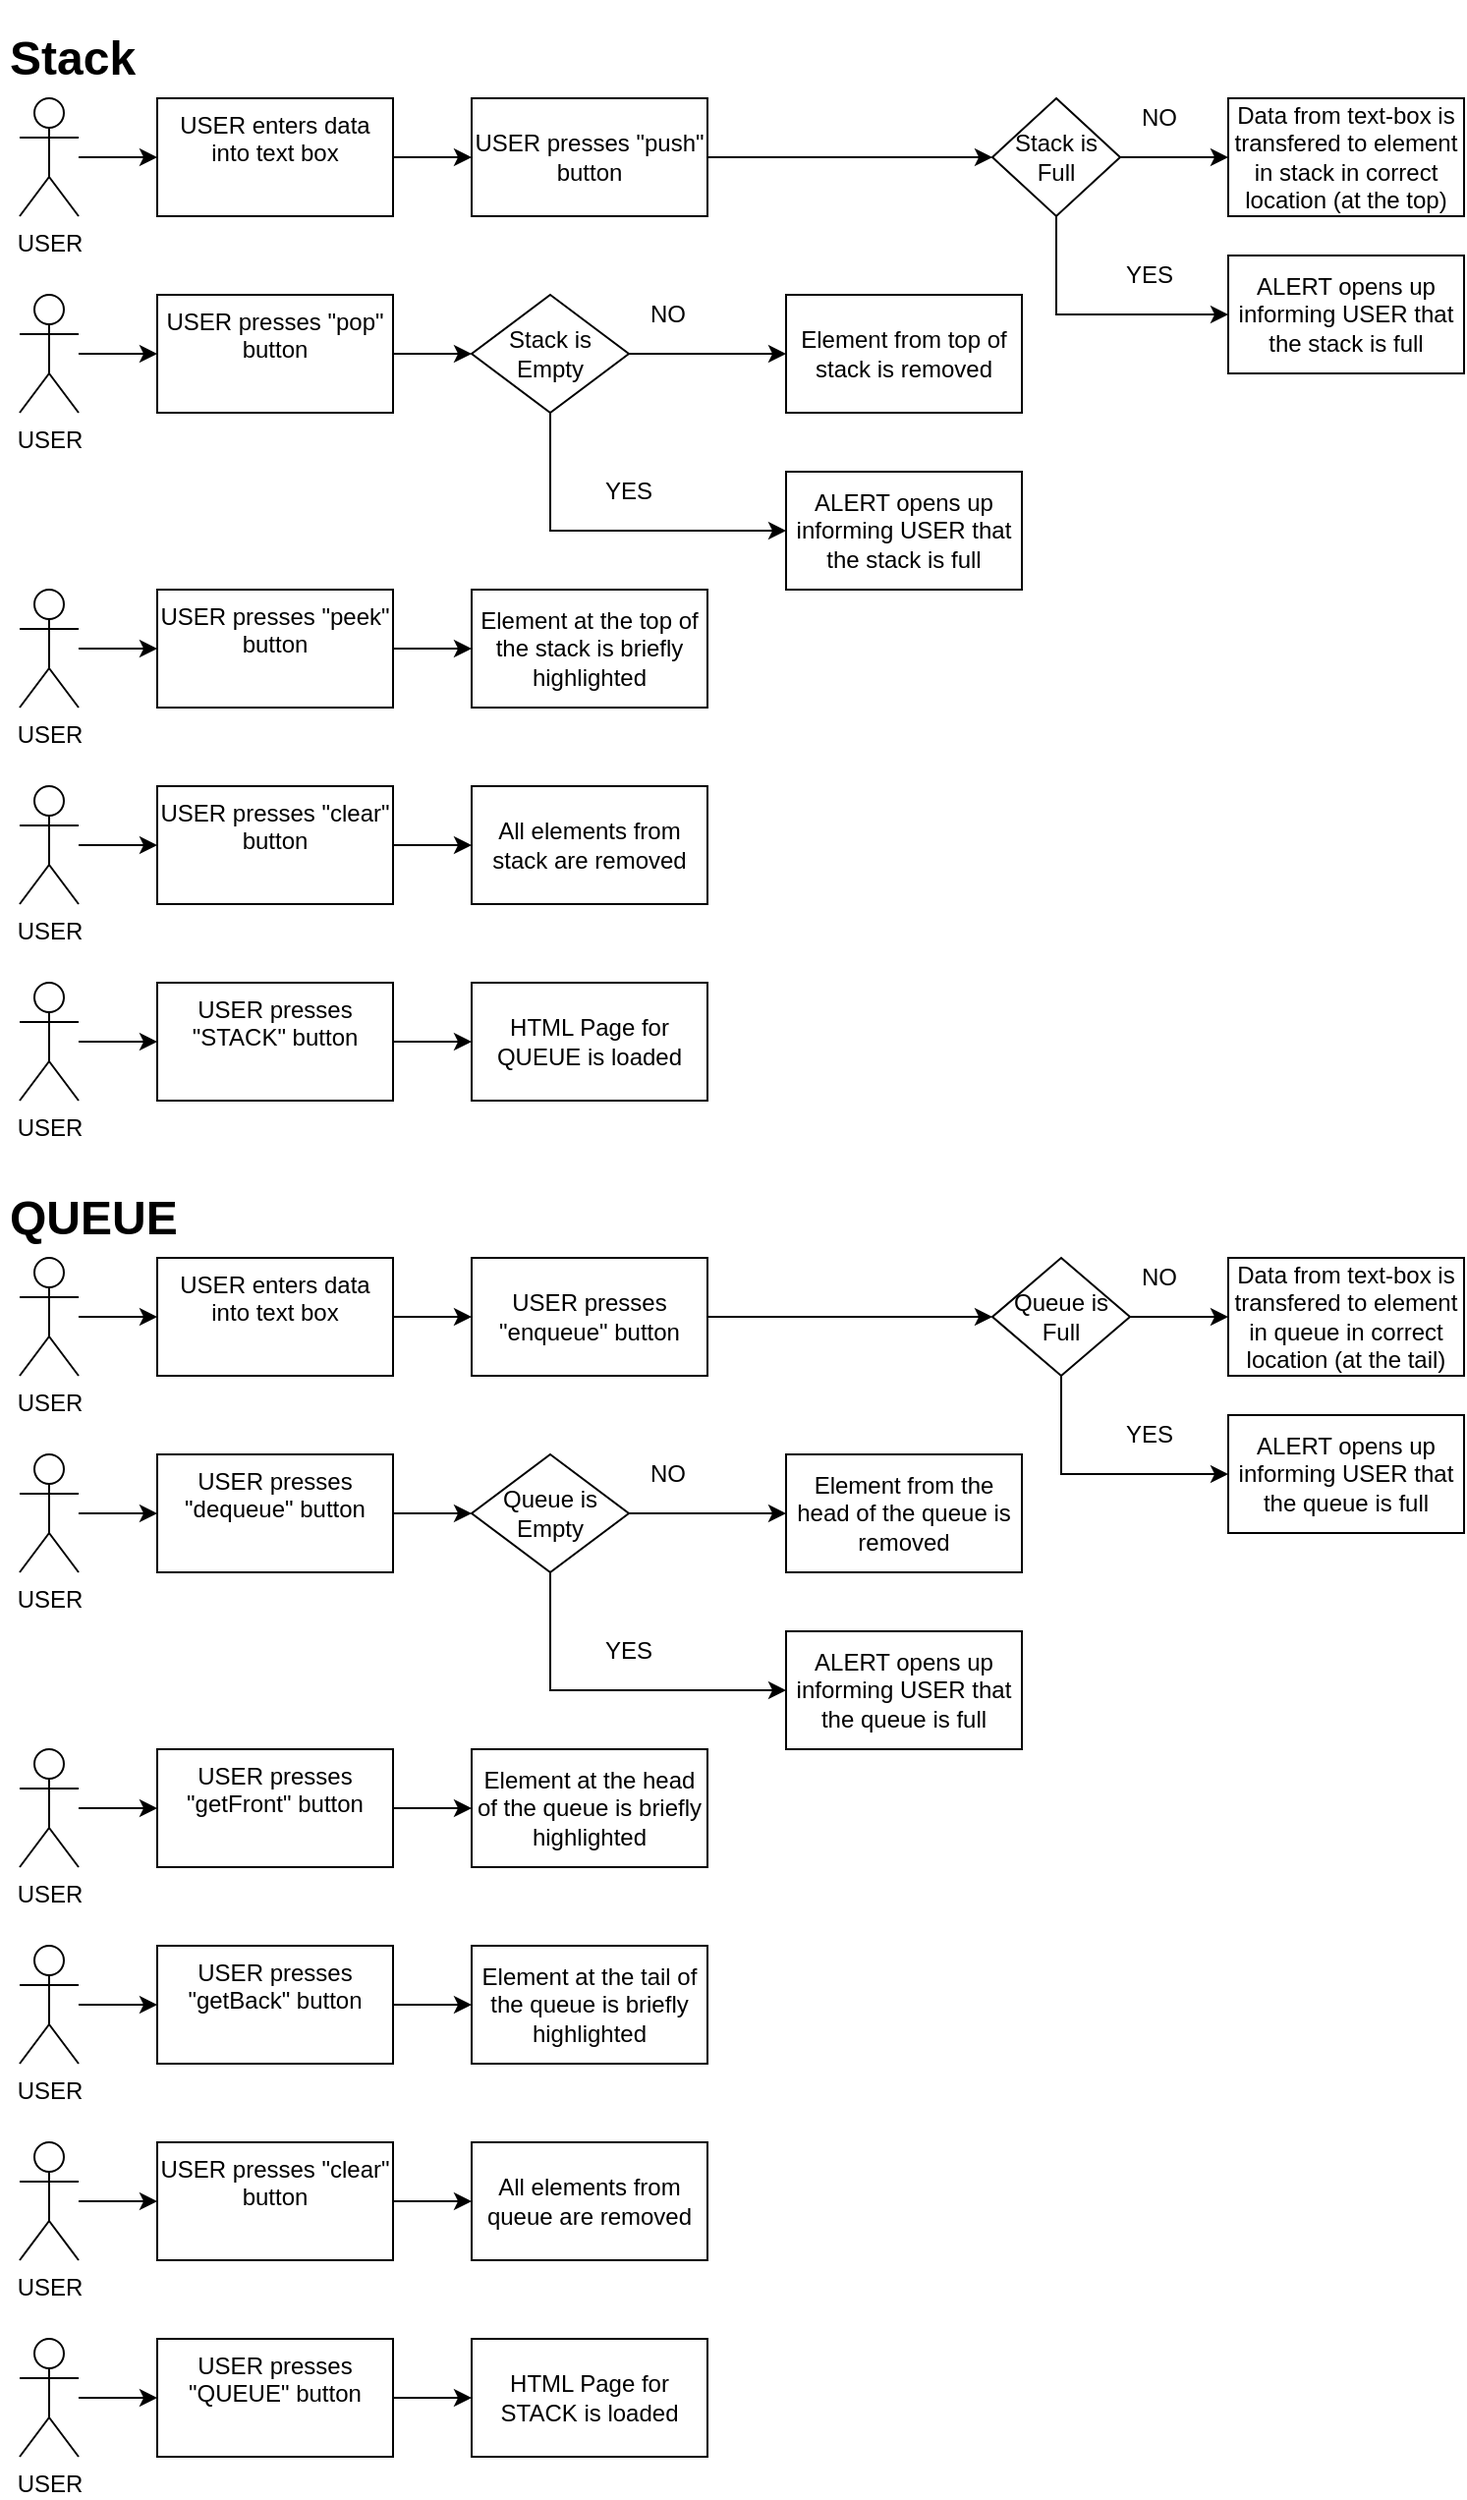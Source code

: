 <mxfile>
    <diagram id="hL4TvnnZ2mck4u1EhxXp" name="Page-1">
        <mxGraphModel dx="1004" dy="550" grid="1" gridSize="10" guides="1" tooltips="1" connect="1" arrows="1" fold="1" page="1" pageScale="1" pageWidth="850" pageHeight="1100" math="0" shadow="0">
            <root>
                <mxCell id="0"/>
                <mxCell id="1" parent="0"/>
                <mxCell id="4" style="edgeStyle=orthogonalEdgeStyle;rounded=0;orthogonalLoop=1;jettySize=auto;html=1;exitX=0.5;exitY=1;exitDx=0;exitDy=0;" parent="1" edge="1">
                    <mxGeometry relative="1" as="geometry">
                        <mxPoint x="100" y="120" as="sourcePoint"/>
                        <mxPoint x="100" y="120" as="targetPoint"/>
                    </mxGeometry>
                </mxCell>
                <mxCell id="9" value="" style="edgeStyle=orthogonalEdgeStyle;rounded=0;orthogonalLoop=1;jettySize=auto;html=1;" parent="1" source="5" target="8" edge="1">
                    <mxGeometry relative="1" as="geometry"/>
                </mxCell>
                <mxCell id="5" value="USER" style="shape=umlActor;verticalLabelPosition=bottom;verticalAlign=top;html=1;outlineConnect=0;" parent="1" vertex="1">
                    <mxGeometry x="10" y="50" width="30" height="60" as="geometry"/>
                </mxCell>
                <mxCell id="11" style="edgeStyle=orthogonalEdgeStyle;rounded=0;orthogonalLoop=1;jettySize=auto;html=1;exitX=1;exitY=0.5;exitDx=0;exitDy=0;entryX=0;entryY=0.5;entryDx=0;entryDy=0;" parent="1" source="8" target="10" edge="1">
                    <mxGeometry relative="1" as="geometry"/>
                </mxCell>
                <mxCell id="8" value="USER enters data into text box" style="whiteSpace=wrap;html=1;verticalAlign=top;" parent="1" vertex="1">
                    <mxGeometry x="80" y="50" width="120" height="60" as="geometry"/>
                </mxCell>
                <mxCell id="44" value="" style="edgeStyle=orthogonalEdgeStyle;rounded=0;orthogonalLoop=1;jettySize=auto;html=1;" edge="1" parent="1" source="10" target="41">
                    <mxGeometry relative="1" as="geometry"/>
                </mxCell>
                <mxCell id="10" value="USER presses &quot;push&quot; button" style="rounded=0;whiteSpace=wrap;html=1;" parent="1" vertex="1">
                    <mxGeometry x="240" y="50" width="120" height="60" as="geometry"/>
                </mxCell>
                <mxCell id="12" value="Data from text-box is transfered to element in stack in correct location (at the top)" style="rounded=0;whiteSpace=wrap;html=1;" parent="1" vertex="1">
                    <mxGeometry x="625" y="50" width="120" height="60" as="geometry"/>
                </mxCell>
                <mxCell id="14" style="edgeStyle=orthogonalEdgeStyle;rounded=0;orthogonalLoop=1;jettySize=auto;html=1;exitX=0.5;exitY=1;exitDx=0;exitDy=0;" edge="1" parent="1">
                    <mxGeometry relative="1" as="geometry">
                        <mxPoint x="100" y="220" as="sourcePoint"/>
                        <mxPoint x="100" y="220" as="targetPoint"/>
                    </mxGeometry>
                </mxCell>
                <mxCell id="15" value="" style="edgeStyle=orthogonalEdgeStyle;rounded=0;orthogonalLoop=1;jettySize=auto;html=1;" edge="1" source="16" target="18" parent="1">
                    <mxGeometry relative="1" as="geometry"/>
                </mxCell>
                <mxCell id="16" value="USER" style="shape=umlActor;verticalLabelPosition=bottom;verticalAlign=top;html=1;outlineConnect=0;" vertex="1" parent="1">
                    <mxGeometry x="10" y="150" width="30" height="60" as="geometry"/>
                </mxCell>
                <mxCell id="53" style="edgeStyle=orthogonalEdgeStyle;rounded=0;orthogonalLoop=1;jettySize=auto;html=1;exitX=1;exitY=0.5;exitDx=0;exitDy=0;entryX=0;entryY=0.5;entryDx=0;entryDy=0;" edge="1" parent="1" source="18" target="51">
                    <mxGeometry relative="1" as="geometry"/>
                </mxCell>
                <mxCell id="18" value="USER presses &quot;pop&quot; button" style="whiteSpace=wrap;html=1;verticalAlign=top;" vertex="1" parent="1">
                    <mxGeometry x="80" y="150" width="120" height="60" as="geometry"/>
                </mxCell>
                <mxCell id="20" value="Element from top of stack is removed" style="rounded=0;whiteSpace=wrap;html=1;" vertex="1" parent="1">
                    <mxGeometry x="400" y="150" width="120" height="60" as="geometry"/>
                </mxCell>
                <mxCell id="22" style="edgeStyle=orthogonalEdgeStyle;rounded=0;orthogonalLoop=1;jettySize=auto;html=1;exitX=0.5;exitY=1;exitDx=0;exitDy=0;" edge="1" parent="1">
                    <mxGeometry relative="1" as="geometry">
                        <mxPoint x="100" y="370" as="sourcePoint"/>
                        <mxPoint x="100" y="370" as="targetPoint"/>
                    </mxGeometry>
                </mxCell>
                <mxCell id="23" value="" style="edgeStyle=orthogonalEdgeStyle;rounded=0;orthogonalLoop=1;jettySize=auto;html=1;" edge="1" source="24" target="26" parent="1">
                    <mxGeometry relative="1" as="geometry"/>
                </mxCell>
                <mxCell id="24" value="USER" style="shape=umlActor;verticalLabelPosition=bottom;verticalAlign=top;html=1;outlineConnect=0;" vertex="1" parent="1">
                    <mxGeometry x="10" y="300" width="30" height="60" as="geometry"/>
                </mxCell>
                <mxCell id="25" style="edgeStyle=orthogonalEdgeStyle;rounded=0;orthogonalLoop=1;jettySize=auto;html=1;exitX=1;exitY=0.5;exitDx=0;exitDy=0;entryX=0;entryY=0.5;entryDx=0;entryDy=0;" edge="1" source="26" target="27" parent="1">
                    <mxGeometry relative="1" as="geometry"/>
                </mxCell>
                <mxCell id="26" value="USER presses &quot;peek&quot; button" style="whiteSpace=wrap;html=1;verticalAlign=top;" vertex="1" parent="1">
                    <mxGeometry x="80" y="300" width="120" height="60" as="geometry"/>
                </mxCell>
                <mxCell id="27" value="Element at the top of the stack is briefly highlighted" style="rounded=0;whiteSpace=wrap;html=1;" vertex="1" parent="1">
                    <mxGeometry x="240" y="300" width="120" height="60" as="geometry"/>
                </mxCell>
                <mxCell id="28" style="edgeStyle=orthogonalEdgeStyle;rounded=0;orthogonalLoop=1;jettySize=auto;html=1;exitX=0.5;exitY=1;exitDx=0;exitDy=0;" edge="1" parent="1">
                    <mxGeometry relative="1" as="geometry">
                        <mxPoint x="100" y="570" as="sourcePoint"/>
                        <mxPoint x="100" y="570" as="targetPoint"/>
                    </mxGeometry>
                </mxCell>
                <mxCell id="29" value="" style="edgeStyle=orthogonalEdgeStyle;rounded=0;orthogonalLoop=1;jettySize=auto;html=1;" edge="1" source="30" target="32" parent="1">
                    <mxGeometry relative="1" as="geometry"/>
                </mxCell>
                <mxCell id="30" value="USER" style="shape=umlActor;verticalLabelPosition=bottom;verticalAlign=top;html=1;outlineConnect=0;" vertex="1" parent="1">
                    <mxGeometry x="10" y="500" width="30" height="60" as="geometry"/>
                </mxCell>
                <mxCell id="31" style="edgeStyle=orthogonalEdgeStyle;rounded=0;orthogonalLoop=1;jettySize=auto;html=1;exitX=1;exitY=0.5;exitDx=0;exitDy=0;entryX=0;entryY=0.5;entryDx=0;entryDy=0;" edge="1" source="32" target="33" parent="1">
                    <mxGeometry relative="1" as="geometry"/>
                </mxCell>
                <mxCell id="32" value="USER presses &quot;STACK&quot; button" style="whiteSpace=wrap;html=1;verticalAlign=top;" vertex="1" parent="1">
                    <mxGeometry x="80" y="500" width="120" height="60" as="geometry"/>
                </mxCell>
                <mxCell id="33" value="HTML Page for QUEUE is loaded" style="rounded=0;whiteSpace=wrap;html=1;" vertex="1" parent="1">
                    <mxGeometry x="240" y="500" width="120" height="60" as="geometry"/>
                </mxCell>
                <mxCell id="34" value="NO" style="text;html=1;strokeColor=none;fillColor=none;align=center;verticalAlign=middle;whiteSpace=wrap;rounded=0;" vertex="1" parent="1">
                    <mxGeometry x="570" y="50" width="40" height="20" as="geometry"/>
                </mxCell>
                <mxCell id="35" style="edgeStyle=orthogonalEdgeStyle;rounded=0;orthogonalLoop=1;jettySize=auto;html=1;exitX=0.5;exitY=1;exitDx=0;exitDy=0;" edge="1" parent="1">
                    <mxGeometry relative="1" as="geometry">
                        <mxPoint x="100" y="470" as="sourcePoint"/>
                        <mxPoint x="100" y="470" as="targetPoint"/>
                    </mxGeometry>
                </mxCell>
                <mxCell id="36" value="" style="edgeStyle=orthogonalEdgeStyle;rounded=0;orthogonalLoop=1;jettySize=auto;html=1;" edge="1" source="37" target="39" parent="1">
                    <mxGeometry relative="1" as="geometry"/>
                </mxCell>
                <mxCell id="37" value="USER" style="shape=umlActor;verticalLabelPosition=bottom;verticalAlign=top;html=1;outlineConnect=0;" vertex="1" parent="1">
                    <mxGeometry x="10" y="400" width="30" height="60" as="geometry"/>
                </mxCell>
                <mxCell id="38" style="edgeStyle=orthogonalEdgeStyle;rounded=0;orthogonalLoop=1;jettySize=auto;html=1;exitX=1;exitY=0.5;exitDx=0;exitDy=0;entryX=0;entryY=0.5;entryDx=0;entryDy=0;" edge="1" source="39" target="40" parent="1">
                    <mxGeometry relative="1" as="geometry"/>
                </mxCell>
                <mxCell id="39" value="USER presses &quot;clear&quot; button" style="whiteSpace=wrap;html=1;verticalAlign=top;" vertex="1" parent="1">
                    <mxGeometry x="80" y="400" width="120" height="60" as="geometry"/>
                </mxCell>
                <mxCell id="40" value="All elements from stack are removed" style="rounded=0;whiteSpace=wrap;html=1;" vertex="1" parent="1">
                    <mxGeometry x="240" y="400" width="120" height="60" as="geometry"/>
                </mxCell>
                <mxCell id="45" value="" style="edgeStyle=orthogonalEdgeStyle;rounded=0;orthogonalLoop=1;jettySize=auto;html=1;" edge="1" parent="1" source="41" target="12">
                    <mxGeometry relative="1" as="geometry"/>
                </mxCell>
                <mxCell id="46" style="edgeStyle=orthogonalEdgeStyle;rounded=0;orthogonalLoop=1;jettySize=auto;html=1;exitX=0.5;exitY=1;exitDx=0;exitDy=0;entryX=0;entryY=0.5;entryDx=0;entryDy=0;" edge="1" parent="1" source="41" target="43">
                    <mxGeometry relative="1" as="geometry"/>
                </mxCell>
                <mxCell id="41" value="Stack is Full" style="rhombus;whiteSpace=wrap;html=1;" vertex="1" parent="1">
                    <mxGeometry x="505" y="50" width="65" height="60" as="geometry"/>
                </mxCell>
                <mxCell id="43" value="ALERT opens up informing USER that the stack is full" style="rounded=0;whiteSpace=wrap;html=1;" vertex="1" parent="1">
                    <mxGeometry x="625" y="130" width="120" height="60" as="geometry"/>
                </mxCell>
                <mxCell id="47" value="&lt;h1&gt;Stack&lt;/h1&gt;" style="text;html=1;strokeColor=none;fillColor=none;spacing=5;spacingTop=-20;whiteSpace=wrap;overflow=hidden;rounded=0;" vertex="1" parent="1">
                    <mxGeometry y="10" width="80" height="40" as="geometry"/>
                </mxCell>
                <mxCell id="49" value="YES" style="text;html=1;strokeColor=none;fillColor=none;align=center;verticalAlign=middle;whiteSpace=wrap;rounded=0;" vertex="1" parent="1">
                    <mxGeometry x="565" y="130" width="40" height="20" as="geometry"/>
                </mxCell>
                <mxCell id="52" style="edgeStyle=orthogonalEdgeStyle;rounded=0;orthogonalLoop=1;jettySize=auto;html=1;exitX=1;exitY=0.5;exitDx=0;exitDy=0;entryX=0;entryY=0.5;entryDx=0;entryDy=0;" edge="1" parent="1" source="51" target="20">
                    <mxGeometry relative="1" as="geometry"/>
                </mxCell>
                <mxCell id="55" style="edgeStyle=orthogonalEdgeStyle;rounded=0;orthogonalLoop=1;jettySize=auto;html=1;exitX=0.5;exitY=1;exitDx=0;exitDy=0;entryX=0;entryY=0.5;entryDx=0;entryDy=0;" edge="1" parent="1" source="51" target="54">
                    <mxGeometry relative="1" as="geometry"/>
                </mxCell>
                <mxCell id="51" value="Stack is Empty" style="rhombus;whiteSpace=wrap;html=1;" vertex="1" parent="1">
                    <mxGeometry x="240" y="150" width="80" height="60" as="geometry"/>
                </mxCell>
                <mxCell id="54" value="ALERT opens up informing USER that the stack is full" style="rounded=0;whiteSpace=wrap;html=1;" vertex="1" parent="1">
                    <mxGeometry x="400" y="240" width="120" height="60" as="geometry"/>
                </mxCell>
                <mxCell id="56" value="YES" style="text;html=1;strokeColor=none;fillColor=none;align=center;verticalAlign=middle;whiteSpace=wrap;rounded=0;" vertex="1" parent="1">
                    <mxGeometry x="300" y="240" width="40" height="20" as="geometry"/>
                </mxCell>
                <mxCell id="57" value="NO" style="text;html=1;strokeColor=none;fillColor=none;align=center;verticalAlign=middle;whiteSpace=wrap;rounded=0;" vertex="1" parent="1">
                    <mxGeometry x="320" y="150" width="40" height="20" as="geometry"/>
                </mxCell>
                <mxCell id="59" style="edgeStyle=orthogonalEdgeStyle;rounded=0;orthogonalLoop=1;jettySize=auto;html=1;exitX=0.5;exitY=1;exitDx=0;exitDy=0;" edge="1" parent="1">
                    <mxGeometry relative="1" as="geometry">
                        <mxPoint x="100" y="710" as="sourcePoint"/>
                        <mxPoint x="100" y="710" as="targetPoint"/>
                    </mxGeometry>
                </mxCell>
                <mxCell id="60" value="" style="edgeStyle=orthogonalEdgeStyle;rounded=0;orthogonalLoop=1;jettySize=auto;html=1;" edge="1" source="61" target="63" parent="1">
                    <mxGeometry relative="1" as="geometry"/>
                </mxCell>
                <mxCell id="61" value="USER" style="shape=umlActor;verticalLabelPosition=bottom;verticalAlign=top;html=1;outlineConnect=0;" vertex="1" parent="1">
                    <mxGeometry x="10" y="640" width="30" height="60" as="geometry"/>
                </mxCell>
                <mxCell id="62" style="edgeStyle=orthogonalEdgeStyle;rounded=0;orthogonalLoop=1;jettySize=auto;html=1;exitX=1;exitY=0.5;exitDx=0;exitDy=0;entryX=0;entryY=0.5;entryDx=0;entryDy=0;" edge="1" source="63" target="65" parent="1">
                    <mxGeometry relative="1" as="geometry"/>
                </mxCell>
                <mxCell id="63" value="USER enters data into text box" style="whiteSpace=wrap;html=1;verticalAlign=top;" vertex="1" parent="1">
                    <mxGeometry x="80" y="640" width="120" height="60" as="geometry"/>
                </mxCell>
                <mxCell id="64" value="" style="edgeStyle=orthogonalEdgeStyle;rounded=0;orthogonalLoop=1;jettySize=auto;html=1;" edge="1" source="65" target="94" parent="1">
                    <mxGeometry relative="1" as="geometry"/>
                </mxCell>
                <mxCell id="65" value="USER presses &quot;enqueue&quot; button" style="rounded=0;whiteSpace=wrap;html=1;" vertex="1" parent="1">
                    <mxGeometry x="240" y="640" width="120" height="60" as="geometry"/>
                </mxCell>
                <mxCell id="66" value="Data from text-box is transfered to element in queue in correct location (at the tail)" style="rounded=0;whiteSpace=wrap;html=1;" vertex="1" parent="1">
                    <mxGeometry x="625" y="640" width="120" height="60" as="geometry"/>
                </mxCell>
                <mxCell id="67" style="edgeStyle=orthogonalEdgeStyle;rounded=0;orthogonalLoop=1;jettySize=auto;html=1;exitX=0.5;exitY=1;exitDx=0;exitDy=0;" edge="1" parent="1">
                    <mxGeometry relative="1" as="geometry">
                        <mxPoint x="100" y="810" as="sourcePoint"/>
                        <mxPoint x="100" y="810" as="targetPoint"/>
                    </mxGeometry>
                </mxCell>
                <mxCell id="68" value="" style="edgeStyle=orthogonalEdgeStyle;rounded=0;orthogonalLoop=1;jettySize=auto;html=1;" edge="1" source="69" target="71" parent="1">
                    <mxGeometry relative="1" as="geometry"/>
                </mxCell>
                <mxCell id="69" value="USER" style="shape=umlActor;verticalLabelPosition=bottom;verticalAlign=top;html=1;outlineConnect=0;" vertex="1" parent="1">
                    <mxGeometry x="10" y="740" width="30" height="60" as="geometry"/>
                </mxCell>
                <mxCell id="70" style="edgeStyle=orthogonalEdgeStyle;rounded=0;orthogonalLoop=1;jettySize=auto;html=1;exitX=1;exitY=0.5;exitDx=0;exitDy=0;entryX=0;entryY=0.5;entryDx=0;entryDy=0;" edge="1" source="71" target="100" parent="1">
                    <mxGeometry relative="1" as="geometry"/>
                </mxCell>
                <mxCell id="71" value="USER presses &quot;dequeue&quot; button" style="whiteSpace=wrap;html=1;verticalAlign=top;" vertex="1" parent="1">
                    <mxGeometry x="80" y="740" width="120" height="60" as="geometry"/>
                </mxCell>
                <mxCell id="72" value="Element from the head of the queue is removed" style="rounded=0;whiteSpace=wrap;html=1;" vertex="1" parent="1">
                    <mxGeometry x="400" y="740" width="120" height="60" as="geometry"/>
                </mxCell>
                <mxCell id="73" style="edgeStyle=orthogonalEdgeStyle;rounded=0;orthogonalLoop=1;jettySize=auto;html=1;exitX=0.5;exitY=1;exitDx=0;exitDy=0;" edge="1" parent="1">
                    <mxGeometry relative="1" as="geometry">
                        <mxPoint x="100" y="960" as="sourcePoint"/>
                        <mxPoint x="100" y="960" as="targetPoint"/>
                    </mxGeometry>
                </mxCell>
                <mxCell id="74" value="" style="edgeStyle=orthogonalEdgeStyle;rounded=0;orthogonalLoop=1;jettySize=auto;html=1;" edge="1" source="75" target="77" parent="1">
                    <mxGeometry relative="1" as="geometry"/>
                </mxCell>
                <mxCell id="75" value="USER" style="shape=umlActor;verticalLabelPosition=bottom;verticalAlign=top;html=1;outlineConnect=0;" vertex="1" parent="1">
                    <mxGeometry x="10" y="890" width="30" height="60" as="geometry"/>
                </mxCell>
                <mxCell id="76" style="edgeStyle=orthogonalEdgeStyle;rounded=0;orthogonalLoop=1;jettySize=auto;html=1;exitX=1;exitY=0.5;exitDx=0;exitDy=0;entryX=0;entryY=0.5;entryDx=0;entryDy=0;" edge="1" source="77" target="78" parent="1">
                    <mxGeometry relative="1" as="geometry"/>
                </mxCell>
                <mxCell id="77" value="USER presses &quot;getFront&quot; button" style="whiteSpace=wrap;html=1;verticalAlign=top;" vertex="1" parent="1">
                    <mxGeometry x="80" y="890" width="120" height="60" as="geometry"/>
                </mxCell>
                <mxCell id="78" value="Element at the head of the queue is briefly highlighted" style="rounded=0;whiteSpace=wrap;html=1;" vertex="1" parent="1">
                    <mxGeometry x="240" y="890" width="120" height="60" as="geometry"/>
                </mxCell>
                <mxCell id="79" style="edgeStyle=orthogonalEdgeStyle;rounded=0;orthogonalLoop=1;jettySize=auto;html=1;exitX=0.5;exitY=1;exitDx=0;exitDy=0;" edge="1" parent="1">
                    <mxGeometry relative="1" as="geometry">
                        <mxPoint x="100" y="1260" as="sourcePoint"/>
                        <mxPoint x="100" y="1260" as="targetPoint"/>
                    </mxGeometry>
                </mxCell>
                <mxCell id="80" value="" style="edgeStyle=orthogonalEdgeStyle;rounded=0;orthogonalLoop=1;jettySize=auto;html=1;" edge="1" source="81" target="83" parent="1">
                    <mxGeometry relative="1" as="geometry"/>
                </mxCell>
                <mxCell id="81" value="USER" style="shape=umlActor;verticalLabelPosition=bottom;verticalAlign=top;html=1;outlineConnect=0;" vertex="1" parent="1">
                    <mxGeometry x="10" y="1190" width="30" height="60" as="geometry"/>
                </mxCell>
                <mxCell id="82" style="edgeStyle=orthogonalEdgeStyle;rounded=0;orthogonalLoop=1;jettySize=auto;html=1;exitX=1;exitY=0.5;exitDx=0;exitDy=0;entryX=0;entryY=0.5;entryDx=0;entryDy=0;" edge="1" source="83" target="84" parent="1">
                    <mxGeometry relative="1" as="geometry"/>
                </mxCell>
                <mxCell id="83" value="USER presses &quot;QUEUE&quot; button" style="whiteSpace=wrap;html=1;verticalAlign=top;" vertex="1" parent="1">
                    <mxGeometry x="80" y="1190" width="120" height="60" as="geometry"/>
                </mxCell>
                <mxCell id="84" value="HTML Page for STACK is loaded" style="rounded=0;whiteSpace=wrap;html=1;" vertex="1" parent="1">
                    <mxGeometry x="240" y="1190" width="120" height="60" as="geometry"/>
                </mxCell>
                <mxCell id="85" value="NO" style="text;html=1;strokeColor=none;fillColor=none;align=center;verticalAlign=middle;whiteSpace=wrap;rounded=0;" vertex="1" parent="1">
                    <mxGeometry x="570" y="640" width="40" height="20" as="geometry"/>
                </mxCell>
                <mxCell id="86" style="edgeStyle=orthogonalEdgeStyle;rounded=0;orthogonalLoop=1;jettySize=auto;html=1;exitX=0.5;exitY=1;exitDx=0;exitDy=0;" edge="1" parent="1">
                    <mxGeometry relative="1" as="geometry">
                        <mxPoint x="100" y="1160" as="sourcePoint"/>
                        <mxPoint x="100" y="1160" as="targetPoint"/>
                    </mxGeometry>
                </mxCell>
                <mxCell id="87" value="" style="edgeStyle=orthogonalEdgeStyle;rounded=0;orthogonalLoop=1;jettySize=auto;html=1;" edge="1" source="88" target="90" parent="1">
                    <mxGeometry relative="1" as="geometry"/>
                </mxCell>
                <mxCell id="88" value="USER" style="shape=umlActor;verticalLabelPosition=bottom;verticalAlign=top;html=1;outlineConnect=0;" vertex="1" parent="1">
                    <mxGeometry x="10" y="1090" width="30" height="60" as="geometry"/>
                </mxCell>
                <mxCell id="89" style="edgeStyle=orthogonalEdgeStyle;rounded=0;orthogonalLoop=1;jettySize=auto;html=1;exitX=1;exitY=0.5;exitDx=0;exitDy=0;entryX=0;entryY=0.5;entryDx=0;entryDy=0;" edge="1" source="90" target="91" parent="1">
                    <mxGeometry relative="1" as="geometry"/>
                </mxCell>
                <mxCell id="90" value="USER presses &quot;clear&quot; button" style="whiteSpace=wrap;html=1;verticalAlign=top;" vertex="1" parent="1">
                    <mxGeometry x="80" y="1090" width="120" height="60" as="geometry"/>
                </mxCell>
                <mxCell id="91" value="All elements from queue are removed" style="rounded=0;whiteSpace=wrap;html=1;" vertex="1" parent="1">
                    <mxGeometry x="240" y="1090" width="120" height="60" as="geometry"/>
                </mxCell>
                <mxCell id="92" value="" style="edgeStyle=orthogonalEdgeStyle;rounded=0;orthogonalLoop=1;jettySize=auto;html=1;" edge="1" source="94" target="66" parent="1">
                    <mxGeometry relative="1" as="geometry"/>
                </mxCell>
                <mxCell id="93" style="edgeStyle=orthogonalEdgeStyle;rounded=0;orthogonalLoop=1;jettySize=auto;html=1;exitX=0.5;exitY=1;exitDx=0;exitDy=0;entryX=0;entryY=0.5;entryDx=0;entryDy=0;" edge="1" source="94" target="95" parent="1">
                    <mxGeometry relative="1" as="geometry"/>
                </mxCell>
                <mxCell id="94" value="Queue is Full" style="rhombus;whiteSpace=wrap;html=1;" vertex="1" parent="1">
                    <mxGeometry x="505" y="640" width="70" height="60" as="geometry"/>
                </mxCell>
                <mxCell id="95" value="ALERT opens up informing USER that the queue is full" style="rounded=0;whiteSpace=wrap;html=1;" vertex="1" parent="1">
                    <mxGeometry x="625" y="720" width="120" height="60" as="geometry"/>
                </mxCell>
                <mxCell id="96" value="&lt;h1&gt;QUEUE&lt;/h1&gt;" style="text;html=1;strokeColor=none;fillColor=none;spacing=5;spacingTop=-20;whiteSpace=wrap;overflow=hidden;rounded=0;" vertex="1" parent="1">
                    <mxGeometry y="600" width="100" height="40" as="geometry"/>
                </mxCell>
                <mxCell id="97" value="YES" style="text;html=1;strokeColor=none;fillColor=none;align=center;verticalAlign=middle;whiteSpace=wrap;rounded=0;" vertex="1" parent="1">
                    <mxGeometry x="565" y="720" width="40" height="20" as="geometry"/>
                </mxCell>
                <mxCell id="98" style="edgeStyle=orthogonalEdgeStyle;rounded=0;orthogonalLoop=1;jettySize=auto;html=1;exitX=1;exitY=0.5;exitDx=0;exitDy=0;entryX=0;entryY=0.5;entryDx=0;entryDy=0;" edge="1" source="100" target="72" parent="1">
                    <mxGeometry relative="1" as="geometry"/>
                </mxCell>
                <mxCell id="99" style="edgeStyle=orthogonalEdgeStyle;rounded=0;orthogonalLoop=1;jettySize=auto;html=1;exitX=0.5;exitY=1;exitDx=0;exitDy=0;entryX=0;entryY=0.5;entryDx=0;entryDy=0;" edge="1" source="100" target="101" parent="1">
                    <mxGeometry relative="1" as="geometry"/>
                </mxCell>
                <mxCell id="100" value="Queue is Empty" style="rhombus;whiteSpace=wrap;html=1;" vertex="1" parent="1">
                    <mxGeometry x="240" y="740" width="80" height="60" as="geometry"/>
                </mxCell>
                <mxCell id="101" value="ALERT opens up informing USER that the queue is full" style="rounded=0;whiteSpace=wrap;html=1;" vertex="1" parent="1">
                    <mxGeometry x="400" y="830" width="120" height="60" as="geometry"/>
                </mxCell>
                <mxCell id="102" value="YES" style="text;html=1;strokeColor=none;fillColor=none;align=center;verticalAlign=middle;whiteSpace=wrap;rounded=0;" vertex="1" parent="1">
                    <mxGeometry x="300" y="830" width="40" height="20" as="geometry"/>
                </mxCell>
                <mxCell id="103" value="NO" style="text;html=1;strokeColor=none;fillColor=none;align=center;verticalAlign=middle;whiteSpace=wrap;rounded=0;" vertex="1" parent="1">
                    <mxGeometry x="320" y="740" width="40" height="20" as="geometry"/>
                </mxCell>
                <mxCell id="105" style="edgeStyle=orthogonalEdgeStyle;rounded=0;orthogonalLoop=1;jettySize=auto;html=1;exitX=0.5;exitY=1;exitDx=0;exitDy=0;" edge="1" parent="1">
                    <mxGeometry relative="1" as="geometry">
                        <mxPoint x="100" y="1060" as="sourcePoint"/>
                        <mxPoint x="100" y="1060" as="targetPoint"/>
                    </mxGeometry>
                </mxCell>
                <mxCell id="106" value="" style="edgeStyle=orthogonalEdgeStyle;rounded=0;orthogonalLoop=1;jettySize=auto;html=1;" edge="1" source="107" target="109" parent="1">
                    <mxGeometry relative="1" as="geometry"/>
                </mxCell>
                <mxCell id="107" value="USER" style="shape=umlActor;verticalLabelPosition=bottom;verticalAlign=top;html=1;outlineConnect=0;" vertex="1" parent="1">
                    <mxGeometry x="10" y="990" width="30" height="60" as="geometry"/>
                </mxCell>
                <mxCell id="108" style="edgeStyle=orthogonalEdgeStyle;rounded=0;orthogonalLoop=1;jettySize=auto;html=1;exitX=1;exitY=0.5;exitDx=0;exitDy=0;entryX=0;entryY=0.5;entryDx=0;entryDy=0;" edge="1" source="109" parent="1">
                    <mxGeometry relative="1" as="geometry">
                        <mxPoint x="240" y="1020" as="targetPoint"/>
                    </mxGeometry>
                </mxCell>
                <mxCell id="109" value="USER presses &quot;getBack&quot; button" style="whiteSpace=wrap;html=1;verticalAlign=top;" vertex="1" parent="1">
                    <mxGeometry x="80" y="990" width="120" height="60" as="geometry"/>
                </mxCell>
                <mxCell id="110" value="Element at the tail of the queue is briefly highlighted" style="rounded=0;whiteSpace=wrap;html=1;" vertex="1" parent="1">
                    <mxGeometry x="240" y="990" width="120" height="60" as="geometry"/>
                </mxCell>
            </root>
        </mxGraphModel>
    </diagram>
</mxfile>